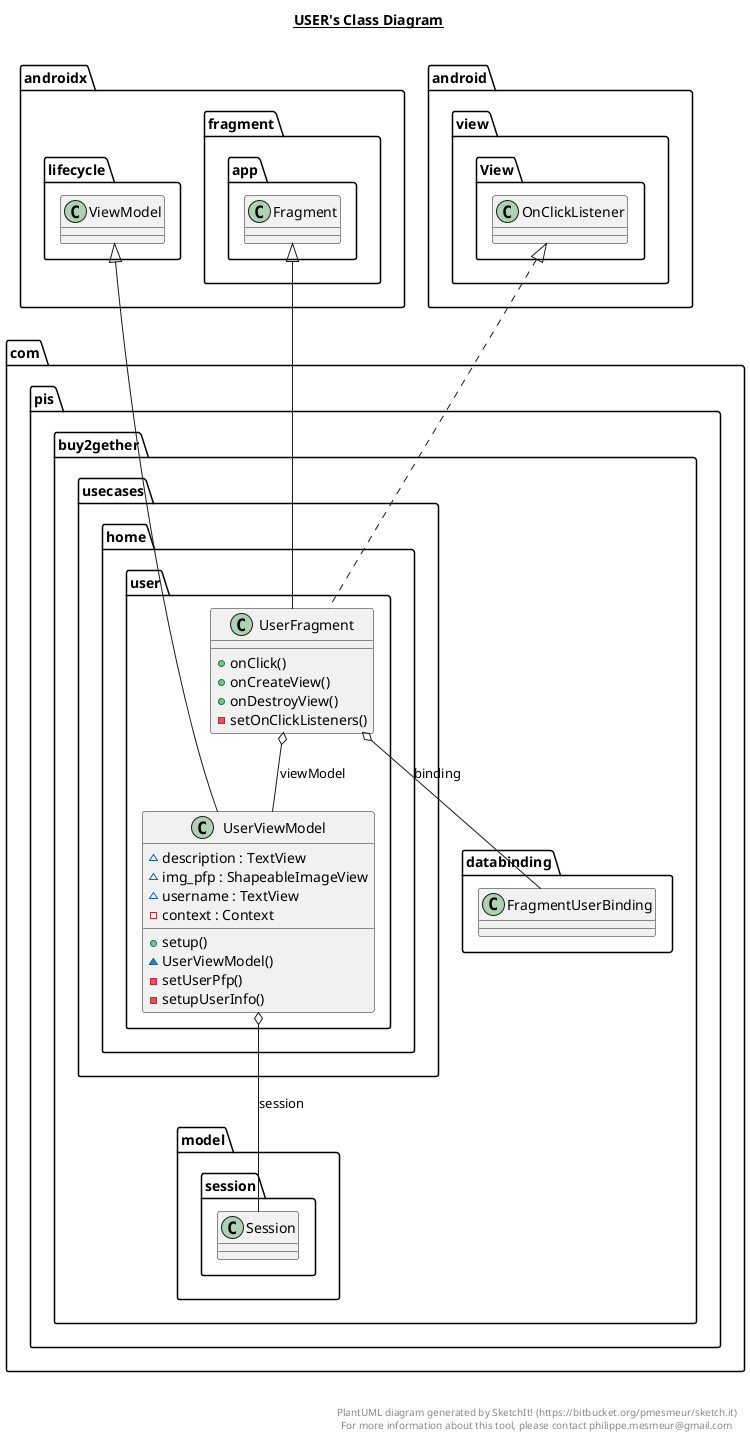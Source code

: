 @startuml

title __USER's Class Diagram__\n

  namespace com.pis.buy2gether {
    namespace usecases.home {
      namespace user {
        class com.pis.buy2gether.usecases.home.user.UserFragment {
            + onClick()
            + onCreateView()
            + onDestroyView()
            - setOnClickListeners()
        }
      }
    }
  }
  

  namespace com.pis.buy2gether {
    namespace usecases.home {
      namespace user {
        class com.pis.buy2gether.usecases.home.user.UserViewModel {
            ~ description : TextView
            ~ img_pfp : ShapeableImageView
            ~ username : TextView
            - context : Context
            + setup()
            ~ UserViewModel()
            - setUserPfp()
            - setupUserInfo()
        }
      }
    }
  }
  

  com.pis.buy2gether.usecases.home.user.UserFragment .up.|> android.view.View.OnClickListener
  com.pis.buy2gether.usecases.home.user.UserFragment -up-|> androidx.fragment.app.Fragment
  com.pis.buy2gether.usecases.home.user.UserFragment o-- com.pis.buy2gether.databinding.FragmentUserBinding : binding
  com.pis.buy2gether.usecases.home.user.UserFragment o-- com.pis.buy2gether.usecases.home.user.UserViewModel : viewModel
  com.pis.buy2gether.usecases.home.user.UserViewModel -up-|> androidx.lifecycle.ViewModel
  com.pis.buy2gether.usecases.home.user.UserViewModel o-- com.pis.buy2gether.model.session.Session : session


right footer


PlantUML diagram generated by SketchIt! (https://bitbucket.org/pmesmeur/sketch.it)
For more information about this tool, please contact philippe.mesmeur@gmail.com
endfooter

@enduml
